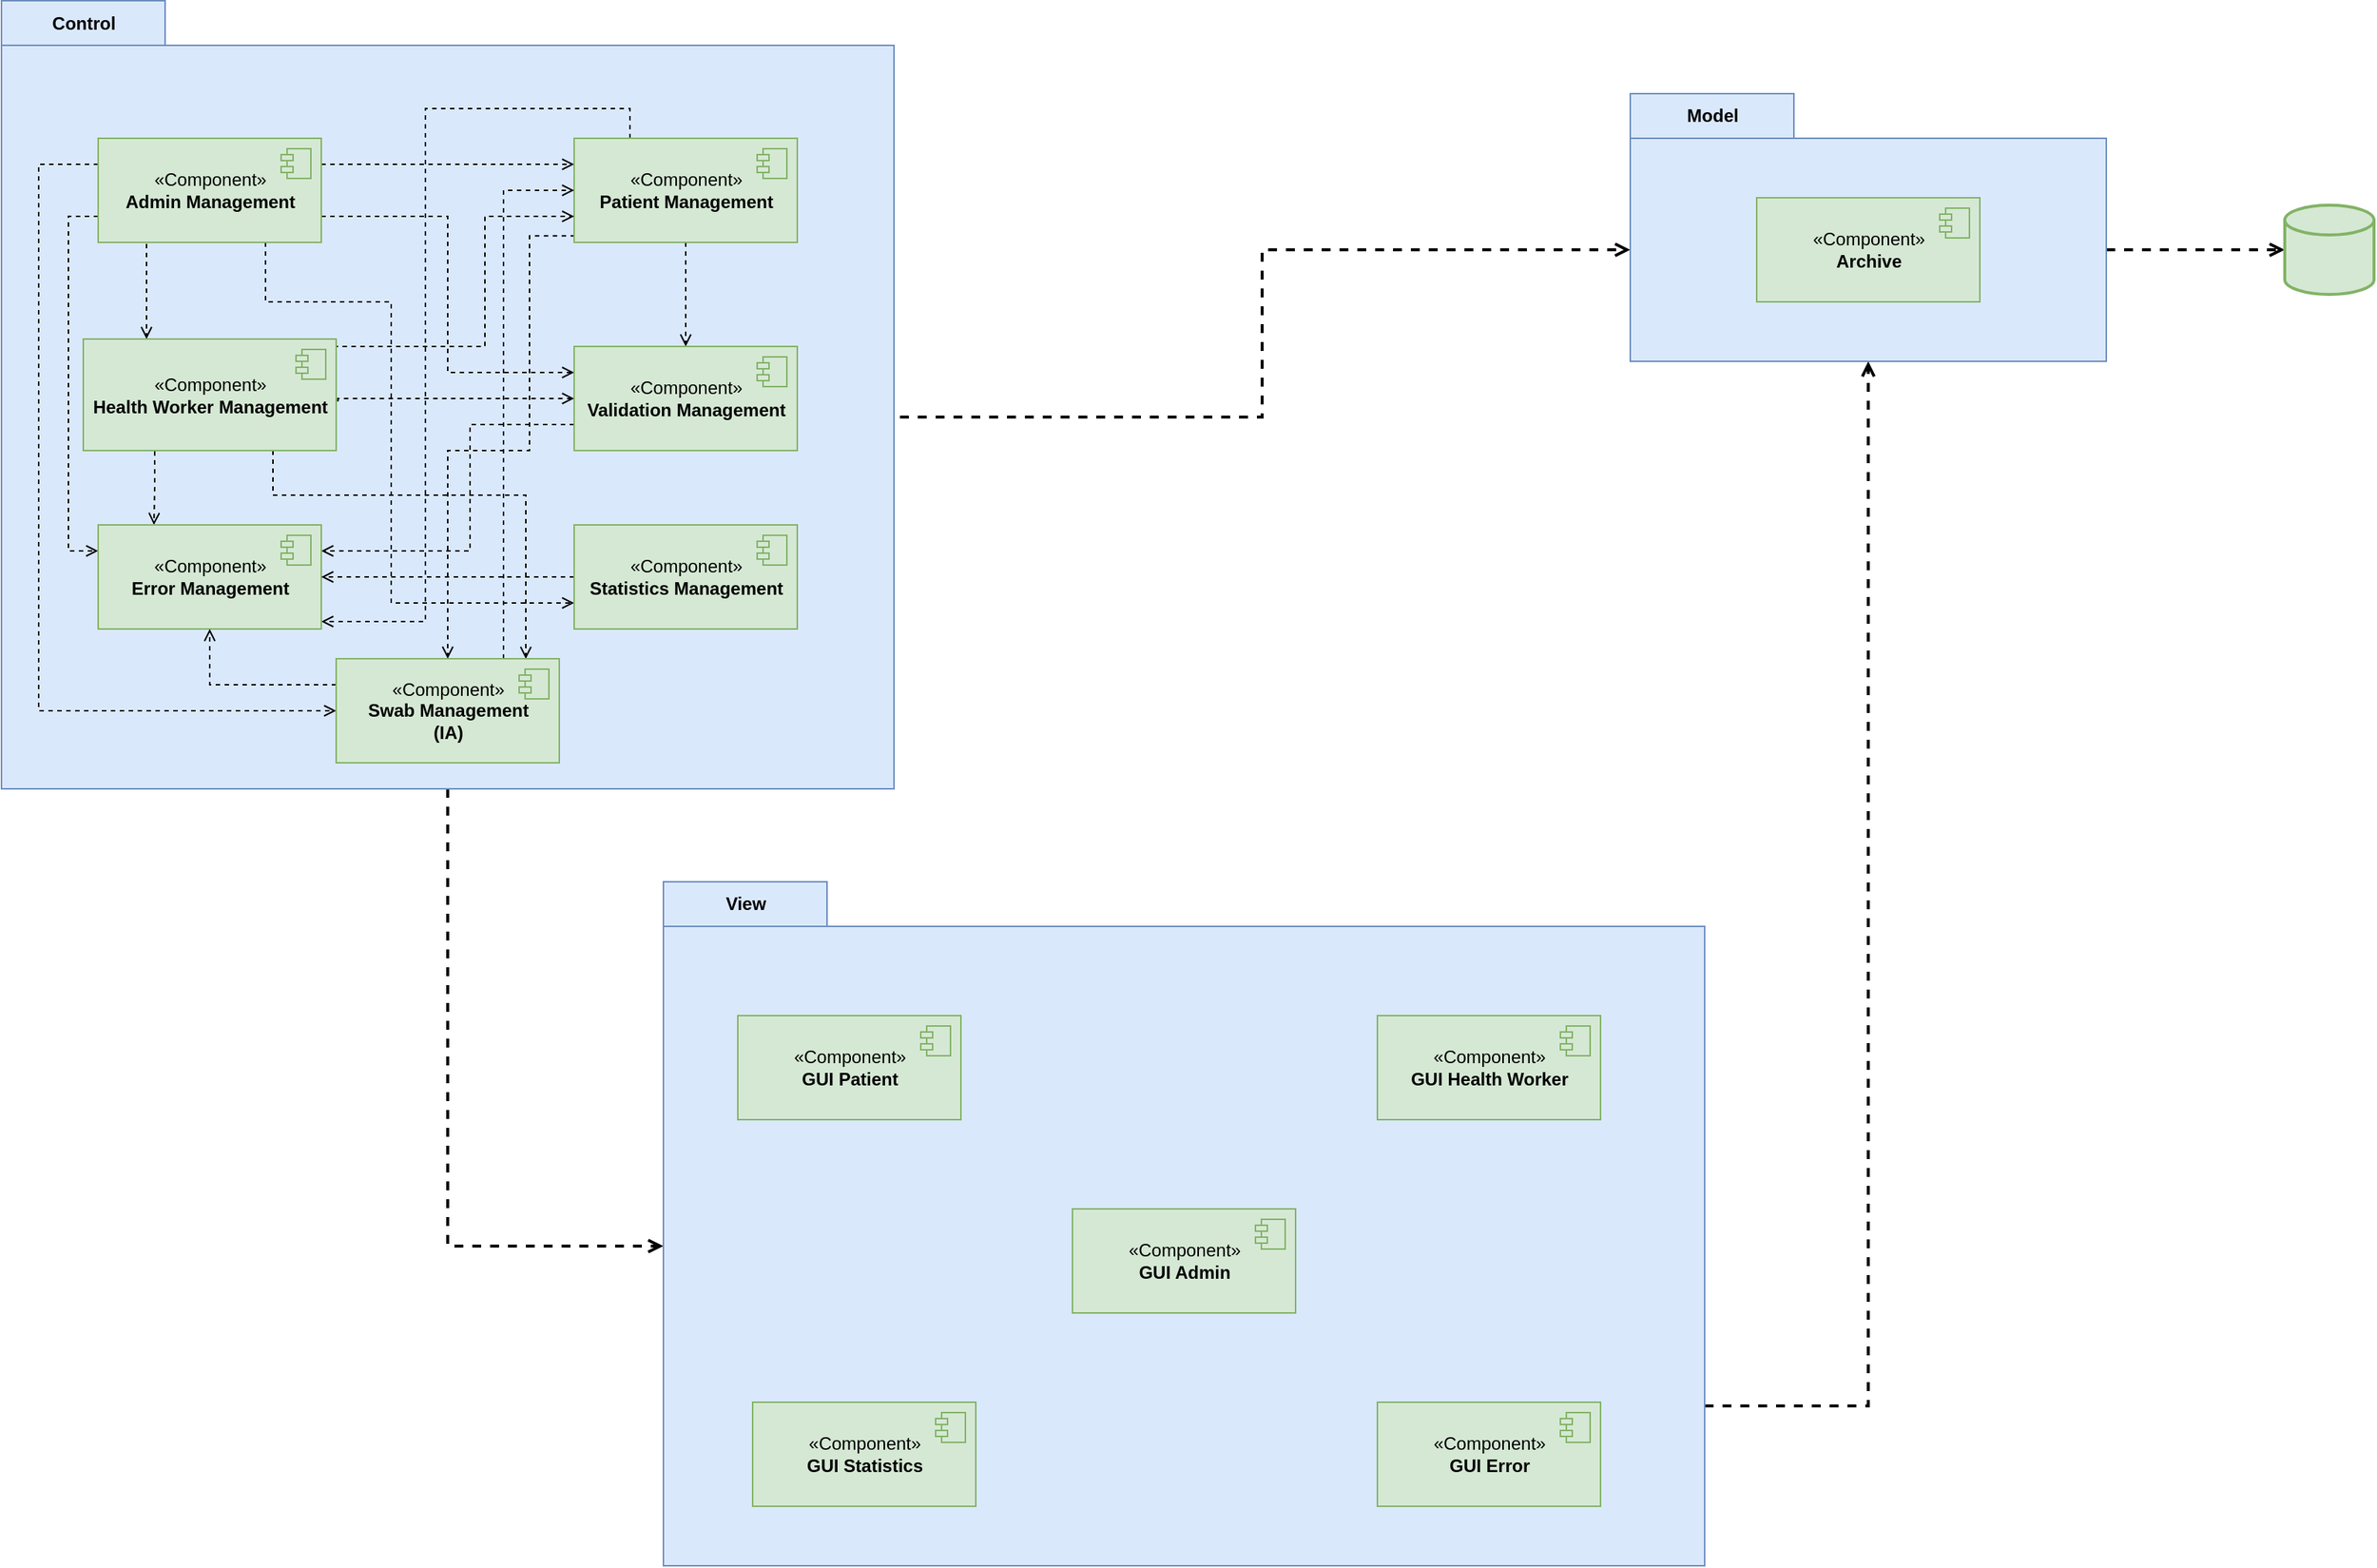 <mxfile version="13.10.5" type="device"><diagram name="Page-1" id="b5b7bab2-c9e2-2cf4-8b2a-24fd1a2a6d21"><mxGraphModel dx="1296" dy="655" grid="1" gridSize="10" guides="1" tooltips="1" connect="1" arrows="1" fold="1" page="1" pageScale="1" pageWidth="1920" pageHeight="1200" background="#ffffff" math="0" shadow="0"><root><mxCell id="0"/><mxCell id="1" parent="0"/><mxCell id="WCRSDLYxqAB6Q_5slKeT-47" style="edgeStyle=orthogonalEdgeStyle;rounded=0;orthogonalLoop=1;jettySize=auto;html=1;entryX=0;entryY=0;entryDx=0;entryDy=245;entryPerimeter=0;dashed=1;endArrow=open;endFill=0;strokeWidth=2;" edge="1" parent="1" source="WCRSDLYxqAB6Q_5slKeT-10" target="WCRSDLYxqAB6Q_5slKeT-12"><mxGeometry relative="1" as="geometry"/></mxCell><mxCell id="WCRSDLYxqAB6Q_5slKeT-51" style="edgeStyle=orthogonalEdgeStyle;rounded=0;orthogonalLoop=1;jettySize=auto;html=1;exitX=0;exitY=0;exitDx=580;exitDy=280;exitPerimeter=0;entryX=0;entryY=0;entryDx=0;entryDy=105;entryPerimeter=0;dashed=1;endArrow=open;endFill=0;strokeWidth=2;" edge="1" parent="1" source="WCRSDLYxqAB6Q_5slKeT-10" target="WCRSDLYxqAB6Q_5slKeT-15"><mxGeometry relative="1" as="geometry"/></mxCell><mxCell id="WCRSDLYxqAB6Q_5slKeT-10" value="Control" style="shape=folder;fontStyle=1;tabWidth=110;tabHeight=30;tabPosition=left;html=1;boundedLbl=1;labelInHeader=1;fillColor=#dae8fc;strokeColor=#6c8ebf;" vertex="1" parent="1"><mxGeometry x="25" y="67.5" width="600" height="530" as="geometry"/></mxCell><mxCell id="WCRSDLYxqAB6Q_5slKeT-50" style="edgeStyle=orthogonalEdgeStyle;rounded=0;orthogonalLoop=1;jettySize=auto;html=1;exitX=0;exitY=0;exitDx=700;exitDy=352.5;exitPerimeter=0;entryX=0.5;entryY=1;entryDx=0;entryDy=0;entryPerimeter=0;dashed=1;endArrow=open;endFill=0;strokeWidth=2;" edge="1" parent="1" source="WCRSDLYxqAB6Q_5slKeT-12" target="WCRSDLYxqAB6Q_5slKeT-15"><mxGeometry relative="1" as="geometry"/></mxCell><mxCell id="WCRSDLYxqAB6Q_5slKeT-12" value="View" style="shape=folder;fontStyle=1;tabWidth=110;tabHeight=30;tabPosition=left;html=1;boundedLbl=1;labelInHeader=1;fillColor=#dae8fc;strokeColor=#6c8ebf;" vertex="1" parent="1"><mxGeometry x="470" y="660" width="700" height="460" as="geometry"/></mxCell><mxCell id="WCRSDLYxqAB6Q_5slKeT-52" style="edgeStyle=orthogonalEdgeStyle;rounded=0;orthogonalLoop=1;jettySize=auto;html=1;exitX=0;exitY=0;exitDx=320;exitDy=105;exitPerimeter=0;entryX=0;entryY=0.5;entryDx=0;entryDy=0;entryPerimeter=0;dashed=1;endArrow=open;endFill=0;strokeWidth=2;" edge="1" parent="1" source="WCRSDLYxqAB6Q_5slKeT-15" target="WCRSDLYxqAB6Q_5slKeT-46"><mxGeometry relative="1" as="geometry"/></mxCell><mxCell id="WCRSDLYxqAB6Q_5slKeT-15" value="Model" style="shape=folder;fontStyle=1;tabWidth=110;tabHeight=30;tabPosition=left;html=1;boundedLbl=1;labelInHeader=1;fillColor=#dae8fc;strokeColor=#6c8ebf;" vertex="1" parent="1"><mxGeometry x="1120" y="130" width="320" height="180" as="geometry"/></mxCell><mxCell id="WCRSDLYxqAB6Q_5slKeT-54" style="edgeStyle=orthogonalEdgeStyle;rounded=0;orthogonalLoop=1;jettySize=auto;html=1;exitX=1;exitY=0.25;exitDx=0;exitDy=0;entryX=0;entryY=0.25;entryDx=0;entryDy=0;dashed=1;endArrow=open;endFill=0;strokeWidth=1;" edge="1" parent="1" source="WCRSDLYxqAB6Q_5slKeT-19" target="WCRSDLYxqAB6Q_5slKeT-23"><mxGeometry relative="1" as="geometry"/></mxCell><mxCell id="WCRSDLYxqAB6Q_5slKeT-55" style="edgeStyle=orthogonalEdgeStyle;rounded=0;orthogonalLoop=1;jettySize=auto;html=1;exitX=0.25;exitY=1;exitDx=0;exitDy=0;entryX=0.25;entryY=0;entryDx=0;entryDy=0;dashed=1;endArrow=open;endFill=0;strokeWidth=1;" edge="1" parent="1" source="WCRSDLYxqAB6Q_5slKeT-19" target="WCRSDLYxqAB6Q_5slKeT-25"><mxGeometry relative="1" as="geometry"><Array as="points"><mxPoint x="123" y="230"/></Array></mxGeometry></mxCell><mxCell id="WCRSDLYxqAB6Q_5slKeT-56" style="edgeStyle=orthogonalEdgeStyle;rounded=0;orthogonalLoop=1;jettySize=auto;html=1;exitX=0;exitY=0.75;exitDx=0;exitDy=0;entryX=0;entryY=0.25;entryDx=0;entryDy=0;dashed=1;endArrow=open;endFill=0;strokeWidth=1;" edge="1" parent="1" source="WCRSDLYxqAB6Q_5slKeT-19" target="WCRSDLYxqAB6Q_5slKeT-29"><mxGeometry relative="1" as="geometry"/></mxCell><mxCell id="WCRSDLYxqAB6Q_5slKeT-57" style="edgeStyle=orthogonalEdgeStyle;rounded=0;orthogonalLoop=1;jettySize=auto;html=1;exitX=1;exitY=0.75;exitDx=0;exitDy=0;entryX=0;entryY=0.25;entryDx=0;entryDy=0;dashed=1;endArrow=open;endFill=0;strokeWidth=1;" edge="1" parent="1" source="WCRSDLYxqAB6Q_5slKeT-19" target="WCRSDLYxqAB6Q_5slKeT-27"><mxGeometry relative="1" as="geometry"/></mxCell><mxCell id="WCRSDLYxqAB6Q_5slKeT-58" style="edgeStyle=orthogonalEdgeStyle;rounded=0;orthogonalLoop=1;jettySize=auto;html=1;exitX=0.75;exitY=1;exitDx=0;exitDy=0;entryX=0;entryY=0.75;entryDx=0;entryDy=0;dashed=1;endArrow=open;endFill=0;strokeWidth=1;" edge="1" parent="1" source="WCRSDLYxqAB6Q_5slKeT-19" target="WCRSDLYxqAB6Q_5slKeT-31"><mxGeometry relative="1" as="geometry"><Array as="points"><mxPoint x="203" y="270"/><mxPoint x="287" y="270"/><mxPoint x="287" y="472"/></Array></mxGeometry></mxCell><mxCell id="WCRSDLYxqAB6Q_5slKeT-59" style="edgeStyle=orthogonalEdgeStyle;rounded=0;orthogonalLoop=1;jettySize=auto;html=1;exitX=0;exitY=0.25;exitDx=0;exitDy=0;entryX=0;entryY=0.5;entryDx=0;entryDy=0;dashed=1;endArrow=open;endFill=0;strokeWidth=1;" edge="1" parent="1" source="WCRSDLYxqAB6Q_5slKeT-19" target="WCRSDLYxqAB6Q_5slKeT-48"><mxGeometry relative="1" as="geometry"><Array as="points"><mxPoint x="50" y="178"/><mxPoint x="50" y="545"/></Array></mxGeometry></mxCell><mxCell id="WCRSDLYxqAB6Q_5slKeT-19" value="«Component»&lt;br&gt;&lt;b&gt;Admin Management&lt;/b&gt;" style="html=1;dropTarget=0;fillColor=#d5e8d4;strokeColor=#82b366;" vertex="1" parent="1"><mxGeometry x="90" y="160" width="150" height="70" as="geometry"/></mxCell><mxCell id="WCRSDLYxqAB6Q_5slKeT-20" value="" style="shape=module;jettyWidth=8;jettyHeight=4;fillColor=#d5e8d4;strokeColor=#82b366;" vertex="1" parent="WCRSDLYxqAB6Q_5slKeT-19"><mxGeometry x="1" width="20" height="20" relative="1" as="geometry"><mxPoint x="-27" y="7" as="offset"/></mxGeometry></mxCell><mxCell id="WCRSDLYxqAB6Q_5slKeT-21" value="«Component»&lt;br&gt;&lt;b&gt;GUI Admin&lt;/b&gt;" style="html=1;dropTarget=0;fillColor=#d5e8d4;strokeColor=#82b366;" vertex="1" parent="1"><mxGeometry x="745" y="880" width="150" height="70" as="geometry"/></mxCell><mxCell id="WCRSDLYxqAB6Q_5slKeT-22" value="" style="shape=module;jettyWidth=8;jettyHeight=4;fillColor=#d5e8d4;strokeColor=#82b366;" vertex="1" parent="WCRSDLYxqAB6Q_5slKeT-21"><mxGeometry x="1" width="20" height="20" relative="1" as="geometry"><mxPoint x="-27" y="7" as="offset"/></mxGeometry></mxCell><mxCell id="WCRSDLYxqAB6Q_5slKeT-66" style="edgeStyle=orthogonalEdgeStyle;rounded=0;orthogonalLoop=1;jettySize=auto;html=1;exitX=0.5;exitY=1;exitDx=0;exitDy=0;entryX=0.5;entryY=0;entryDx=0;entryDy=0;dashed=1;endArrow=open;endFill=0;strokeWidth=1;" edge="1" parent="1" source="WCRSDLYxqAB6Q_5slKeT-23" target="WCRSDLYxqAB6Q_5slKeT-27"><mxGeometry relative="1" as="geometry"/></mxCell><mxCell id="WCRSDLYxqAB6Q_5slKeT-69" style="edgeStyle=orthogonalEdgeStyle;rounded=0;orthogonalLoop=1;jettySize=auto;html=1;exitX=0.25;exitY=0;exitDx=0;exitDy=0;dashed=1;endArrow=open;endFill=0;strokeWidth=1;" edge="1" parent="1" source="WCRSDLYxqAB6Q_5slKeT-23" target="WCRSDLYxqAB6Q_5slKeT-29"><mxGeometry relative="1" as="geometry"><mxPoint x="243" y="485" as="targetPoint"/><Array as="points"><mxPoint x="447" y="140"/><mxPoint x="310" y="140"/><mxPoint x="310" y="485"/></Array></mxGeometry></mxCell><mxCell id="WCRSDLYxqAB6Q_5slKeT-70" style="edgeStyle=orthogonalEdgeStyle;rounded=0;orthogonalLoop=1;jettySize=auto;html=1;exitX=0.004;exitY=0.937;exitDx=0;exitDy=0;entryX=0.5;entryY=0;entryDx=0;entryDy=0;dashed=1;endArrow=open;endFill=0;strokeWidth=1;exitPerimeter=0;" edge="1" parent="1" source="WCRSDLYxqAB6Q_5slKeT-23" target="WCRSDLYxqAB6Q_5slKeT-48"><mxGeometry relative="1" as="geometry"><Array as="points"><mxPoint x="380" y="226"/><mxPoint x="380" y="370"/><mxPoint x="325" y="370"/></Array></mxGeometry></mxCell><mxCell id="WCRSDLYxqAB6Q_5slKeT-23" value="«Component»&lt;br&gt;&lt;b&gt;Patient Management&lt;/b&gt;" style="html=1;dropTarget=0;fillColor=#d5e8d4;strokeColor=#82b366;" vertex="1" parent="1"><mxGeometry x="410" y="160" width="150" height="70" as="geometry"/></mxCell><mxCell id="WCRSDLYxqAB6Q_5slKeT-24" value="" style="shape=module;jettyWidth=8;jettyHeight=4;fillColor=#d5e8d4;strokeColor=#82b366;" vertex="1" parent="WCRSDLYxqAB6Q_5slKeT-23"><mxGeometry x="1" width="20" height="20" relative="1" as="geometry"><mxPoint x="-27" y="7" as="offset"/></mxGeometry></mxCell><mxCell id="WCRSDLYxqAB6Q_5slKeT-61" style="edgeStyle=orthogonalEdgeStyle;rounded=0;orthogonalLoop=1;jettySize=auto;html=1;exitX=1;exitY=0.25;exitDx=0;exitDy=0;entryX=0;entryY=0.75;entryDx=0;entryDy=0;dashed=1;endArrow=open;endFill=0;strokeWidth=1;" edge="1" parent="1" source="WCRSDLYxqAB6Q_5slKeT-25" target="WCRSDLYxqAB6Q_5slKeT-23"><mxGeometry relative="1" as="geometry"><Array as="points"><mxPoint x="250" y="300"/><mxPoint x="350" y="300"/><mxPoint x="350" y="212"/></Array></mxGeometry></mxCell><mxCell id="WCRSDLYxqAB6Q_5slKeT-62" style="edgeStyle=orthogonalEdgeStyle;rounded=0;orthogonalLoop=1;jettySize=auto;html=1;exitX=1.007;exitY=0.56;exitDx=0;exitDy=0;entryX=0;entryY=0.5;entryDx=0;entryDy=0;dashed=1;endArrow=open;endFill=0;strokeWidth=1;exitPerimeter=0;" edge="1" parent="1" source="WCRSDLYxqAB6Q_5slKeT-25" target="WCRSDLYxqAB6Q_5slKeT-27"><mxGeometry relative="1" as="geometry"><Array as="points"><mxPoint x="251" y="335"/></Array></mxGeometry></mxCell><mxCell id="WCRSDLYxqAB6Q_5slKeT-63" style="edgeStyle=orthogonalEdgeStyle;rounded=0;orthogonalLoop=1;jettySize=auto;html=1;exitX=0.25;exitY=1;exitDx=0;exitDy=0;entryX=0.25;entryY=0;entryDx=0;entryDy=0;dashed=1;endArrow=open;endFill=0;strokeWidth=1;" edge="1" parent="1" source="WCRSDLYxqAB6Q_5slKeT-25" target="WCRSDLYxqAB6Q_5slKeT-29"><mxGeometry relative="1" as="geometry"><Array as="points"><mxPoint x="128" y="370"/><mxPoint x="128" y="395"/></Array></mxGeometry></mxCell><mxCell id="WCRSDLYxqAB6Q_5slKeT-64" style="edgeStyle=orthogonalEdgeStyle;rounded=0;orthogonalLoop=1;jettySize=auto;html=1;exitX=0.75;exitY=1;exitDx=0;exitDy=0;entryX=0.85;entryY=0.002;entryDx=0;entryDy=0;entryPerimeter=0;dashed=1;endArrow=open;endFill=0;strokeWidth=1;" edge="1" parent="1" source="WCRSDLYxqAB6Q_5slKeT-25" target="WCRSDLYxqAB6Q_5slKeT-48"><mxGeometry relative="1" as="geometry"><Array as="points"><mxPoint x="207" y="400"/><mxPoint x="377" y="400"/></Array></mxGeometry></mxCell><mxCell id="WCRSDLYxqAB6Q_5slKeT-25" value="«Component»&lt;br&gt;&lt;b&gt;Health Worker Management&lt;/b&gt;" style="html=1;dropTarget=0;fillColor=#d5e8d4;strokeColor=#82b366;" vertex="1" parent="1"><mxGeometry x="80" y="295" width="170" height="75" as="geometry"/></mxCell><mxCell id="WCRSDLYxqAB6Q_5slKeT-26" value="" style="shape=module;jettyWidth=8;jettyHeight=4;fillColor=#d5e8d4;strokeColor=#82b366;" vertex="1" parent="WCRSDLYxqAB6Q_5slKeT-25"><mxGeometry x="1" width="20" height="20" relative="1" as="geometry"><mxPoint x="-27" y="7" as="offset"/></mxGeometry></mxCell><mxCell id="WCRSDLYxqAB6Q_5slKeT-60" style="edgeStyle=orthogonalEdgeStyle;rounded=0;orthogonalLoop=1;jettySize=auto;html=1;exitX=0;exitY=0.75;exitDx=0;exitDy=0;entryX=1;entryY=0.25;entryDx=0;entryDy=0;dashed=1;endArrow=open;endFill=0;strokeWidth=1;" edge="1" parent="1" source="WCRSDLYxqAB6Q_5slKeT-27" target="WCRSDLYxqAB6Q_5slKeT-29"><mxGeometry relative="1" as="geometry"><Array as="points"><mxPoint x="340" y="352"/><mxPoint x="340" y="438"/></Array></mxGeometry></mxCell><mxCell id="WCRSDLYxqAB6Q_5slKeT-27" value="«Component»&lt;br&gt;&lt;b&gt;Validation Management&lt;/b&gt;" style="html=1;dropTarget=0;fillColor=#d5e8d4;strokeColor=#82b366;" vertex="1" parent="1"><mxGeometry x="410" y="300" width="150" height="70" as="geometry"/></mxCell><mxCell id="WCRSDLYxqAB6Q_5slKeT-28" value="" style="shape=module;jettyWidth=8;jettyHeight=4;fillColor=#d5e8d4;strokeColor=#82b366;" vertex="1" parent="WCRSDLYxqAB6Q_5slKeT-27"><mxGeometry x="1" width="20" height="20" relative="1" as="geometry"><mxPoint x="-27" y="7" as="offset"/></mxGeometry></mxCell><mxCell id="WCRSDLYxqAB6Q_5slKeT-29" value="«Component»&lt;br&gt;&lt;b&gt;Error Management&lt;/b&gt;" style="html=1;dropTarget=0;fillColor=#d5e8d4;strokeColor=#82b366;" vertex="1" parent="1"><mxGeometry x="90" y="420" width="150" height="70" as="geometry"/></mxCell><mxCell id="WCRSDLYxqAB6Q_5slKeT-30" value="" style="shape=module;jettyWidth=8;jettyHeight=4;fillColor=#d5e8d4;strokeColor=#82b366;" vertex="1" parent="WCRSDLYxqAB6Q_5slKeT-29"><mxGeometry x="1" width="20" height="20" relative="1" as="geometry"><mxPoint x="-27" y="7" as="offset"/></mxGeometry></mxCell><mxCell id="WCRSDLYxqAB6Q_5slKeT-65" style="edgeStyle=orthogonalEdgeStyle;rounded=0;orthogonalLoop=1;jettySize=auto;html=1;exitX=0;exitY=0.5;exitDx=0;exitDy=0;entryX=1;entryY=0.5;entryDx=0;entryDy=0;dashed=1;endArrow=open;endFill=0;strokeWidth=1;" edge="1" parent="1" source="WCRSDLYxqAB6Q_5slKeT-31" target="WCRSDLYxqAB6Q_5slKeT-29"><mxGeometry relative="1" as="geometry"/></mxCell><mxCell id="WCRSDLYxqAB6Q_5slKeT-31" value="«Component»&lt;br&gt;&lt;b&gt;Statistics Management&lt;/b&gt;" style="html=1;dropTarget=0;fillColor=#d5e8d4;strokeColor=#82b366;" vertex="1" parent="1"><mxGeometry x="410" y="420" width="150" height="70" as="geometry"/></mxCell><mxCell id="WCRSDLYxqAB6Q_5slKeT-32" value="" style="shape=module;jettyWidth=8;jettyHeight=4;fillColor=#d5e8d4;strokeColor=#82b366;" vertex="1" parent="WCRSDLYxqAB6Q_5slKeT-31"><mxGeometry x="1" width="20" height="20" relative="1" as="geometry"><mxPoint x="-27" y="7" as="offset"/></mxGeometry></mxCell><mxCell id="WCRSDLYxqAB6Q_5slKeT-33" value="«Component»&lt;br&gt;&lt;b&gt;Archive&lt;/b&gt;" style="html=1;dropTarget=0;fillColor=#d5e8d4;strokeColor=#82b366;" vertex="1" parent="1"><mxGeometry x="1205" y="200" width="150" height="70" as="geometry"/></mxCell><mxCell id="WCRSDLYxqAB6Q_5slKeT-34" value="" style="shape=module;jettyWidth=8;jettyHeight=4;fillColor=#d5e8d4;strokeColor=#82b366;" vertex="1" parent="WCRSDLYxqAB6Q_5slKeT-33"><mxGeometry x="1" width="20" height="20" relative="1" as="geometry"><mxPoint x="-27" y="7" as="offset"/></mxGeometry></mxCell><mxCell id="WCRSDLYxqAB6Q_5slKeT-35" value="«Component»&lt;br&gt;&lt;b&gt;GUI Error&lt;/b&gt;" style="html=1;dropTarget=0;fillColor=#d5e8d4;strokeColor=#82b366;" vertex="1" parent="1"><mxGeometry x="950" y="1010" width="150" height="70" as="geometry"/></mxCell><mxCell id="WCRSDLYxqAB6Q_5slKeT-36" value="" style="shape=module;jettyWidth=8;jettyHeight=4;fillColor=#d5e8d4;strokeColor=#82b366;" vertex="1" parent="WCRSDLYxqAB6Q_5slKeT-35"><mxGeometry x="1" width="20" height="20" relative="1" as="geometry"><mxPoint x="-27" y="7" as="offset"/></mxGeometry></mxCell><mxCell id="WCRSDLYxqAB6Q_5slKeT-37" value="«Component»&lt;br&gt;&lt;b&gt;GUI Health Worker&lt;/b&gt;" style="html=1;dropTarget=0;fillColor=#d5e8d4;strokeColor=#82b366;" vertex="1" parent="1"><mxGeometry x="950" y="750" width="150" height="70" as="geometry"/></mxCell><mxCell id="WCRSDLYxqAB6Q_5slKeT-38" value="" style="shape=module;jettyWidth=8;jettyHeight=4;fillColor=#d5e8d4;strokeColor=#82b366;" vertex="1" parent="WCRSDLYxqAB6Q_5slKeT-37"><mxGeometry x="1" width="20" height="20" relative="1" as="geometry"><mxPoint x="-27" y="7" as="offset"/></mxGeometry></mxCell><mxCell id="WCRSDLYxqAB6Q_5slKeT-39" value="«Component»&lt;br&gt;&lt;b&gt;GUI Statistics&lt;/b&gt;" style="html=1;dropTarget=0;fillColor=#d5e8d4;strokeColor=#82b366;" vertex="1" parent="1"><mxGeometry x="530" y="1010" width="150" height="70" as="geometry"/></mxCell><mxCell id="WCRSDLYxqAB6Q_5slKeT-40" value="" style="shape=module;jettyWidth=8;jettyHeight=4;fillColor=#d5e8d4;strokeColor=#82b366;" vertex="1" parent="WCRSDLYxqAB6Q_5slKeT-39"><mxGeometry x="1" width="20" height="20" relative="1" as="geometry"><mxPoint x="-27" y="7" as="offset"/></mxGeometry></mxCell><mxCell id="WCRSDLYxqAB6Q_5slKeT-41" value="«Component»&lt;br&gt;&lt;b&gt;GUI Patient&lt;/b&gt;" style="html=1;dropTarget=0;fillColor=#d5e8d4;strokeColor=#82b366;" vertex="1" parent="1"><mxGeometry x="520" y="750" width="150" height="70" as="geometry"/></mxCell><mxCell id="WCRSDLYxqAB6Q_5slKeT-42" value="" style="shape=module;jettyWidth=8;jettyHeight=4;fillColor=#d5e8d4;strokeColor=#82b366;" vertex="1" parent="WCRSDLYxqAB6Q_5slKeT-41"><mxGeometry x="1" width="20" height="20" relative="1" as="geometry"><mxPoint x="-27" y="7" as="offset"/></mxGeometry></mxCell><mxCell id="WCRSDLYxqAB6Q_5slKeT-46" value="" style="strokeWidth=2;html=1;shape=mxgraph.flowchart.database;whiteSpace=wrap;fillColor=#d5e8d4;strokeColor=#82b366;" vertex="1" parent="1"><mxGeometry x="1560" y="205" width="60" height="60" as="geometry"/></mxCell><mxCell id="WCRSDLYxqAB6Q_5slKeT-67" style="edgeStyle=orthogonalEdgeStyle;rounded=0;orthogonalLoop=1;jettySize=auto;html=1;exitX=0.75;exitY=0;exitDx=0;exitDy=0;entryX=0;entryY=0.5;entryDx=0;entryDy=0;dashed=1;endArrow=open;endFill=0;strokeWidth=1;" edge="1" parent="1" source="WCRSDLYxqAB6Q_5slKeT-48" target="WCRSDLYxqAB6Q_5slKeT-23"><mxGeometry relative="1" as="geometry"/></mxCell><mxCell id="WCRSDLYxqAB6Q_5slKeT-71" style="edgeStyle=orthogonalEdgeStyle;rounded=0;orthogonalLoop=1;jettySize=auto;html=1;exitX=0;exitY=0.25;exitDx=0;exitDy=0;dashed=1;endArrow=open;endFill=0;strokeWidth=1;" edge="1" parent="1" source="WCRSDLYxqAB6Q_5slKeT-48" target="WCRSDLYxqAB6Q_5slKeT-29"><mxGeometry relative="1" as="geometry"/></mxCell><mxCell id="WCRSDLYxqAB6Q_5slKeT-48" value="«Component»&lt;br&gt;&lt;b&gt;Swab Management&lt;br&gt;(IA)&lt;br&gt;&lt;/b&gt;" style="html=1;dropTarget=0;fillColor=#d5e8d4;strokeColor=#82b366;" vertex="1" parent="1"><mxGeometry x="250" y="510" width="150" height="70" as="geometry"/></mxCell><mxCell id="WCRSDLYxqAB6Q_5slKeT-49" value="" style="shape=module;jettyWidth=8;jettyHeight=4;fillColor=#d5e8d4;strokeColor=#82b366;" vertex="1" parent="WCRSDLYxqAB6Q_5slKeT-48"><mxGeometry x="1" width="20" height="20" relative="1" as="geometry"><mxPoint x="-27" y="7" as="offset"/></mxGeometry></mxCell></root></mxGraphModel></diagram></mxfile>